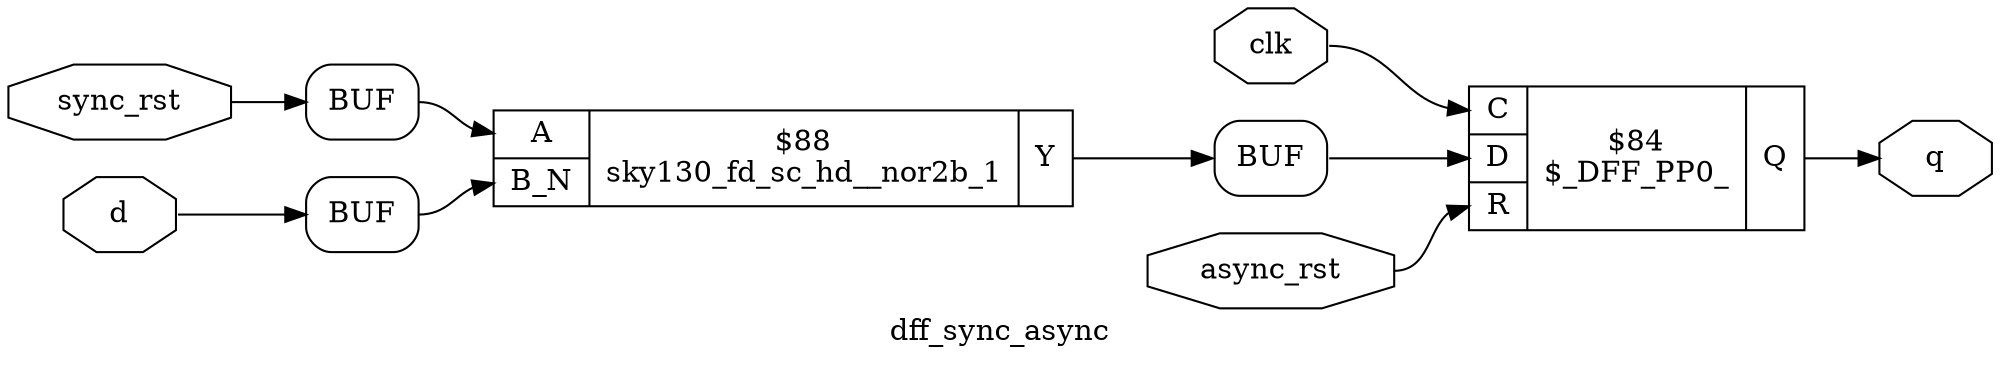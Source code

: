 digraph "dff_sync_async" {
label="dff_sync_async";
rankdir="LR";
remincross=true;
n5 [ shape=octagon, label="async_rst", color="black", fontcolor="black" ];
n6 [ shape=octagon, label="clk", color="black", fontcolor="black" ];
n7 [ shape=octagon, label="d", color="black", fontcolor="black" ];
n8 [ shape=octagon, label="q", color="black", fontcolor="black" ];
n9 [ shape=octagon, label="sync_rst", color="black", fontcolor="black" ];
c13 [ shape=record, label="{{<p10> A|<p11> B_N}|$88\nsky130_fd_sc_hd__nor2b_1|{<p12> Y}}",  ];
c18 [ shape=record, label="{{<p14> C|<p15> D|<p16> R}|$84\n$_DFF_PP0_|{<p17> Q}}",  ];
x0 [shape=box, style=rounded, label="BUF", ];
x1 [shape=box, style=rounded, label="BUF", ];
x2 [shape=box, style=rounded, label="BUF", ];
x0:e -> c13:p11:w [color="black", fontcolor="black", label=""];
x1:e -> c13:p10:w [color="black", fontcolor="black", label=""];
c13:p12:e -> x2:w [color="black", fontcolor="black", label=""];
x2:e -> c18:p15:w [color="black", fontcolor="black", label=""];
n5:e -> c18:p16:w [color="black", fontcolor="black", label=""];
n6:e -> c18:p14:w [color="black", fontcolor="black", label=""];
n7:e -> x0:w [color="black", fontcolor="black", label=""];
c18:p17:e -> n8:w [color="black", fontcolor="black", label=""];
n9:e -> x1:w [color="black", fontcolor="black", label=""];
}
